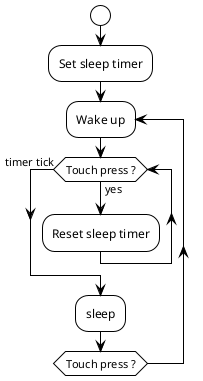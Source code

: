 @startuml pongboy

!theme plain

start
:Set sleep timer;
repeat :Wake up;
while (Touch press ?) is (yes)
    :Reset sleep timer;
endwhile (timer tick)
:sleep;
repeat while(Touch press ?)

@enduml
